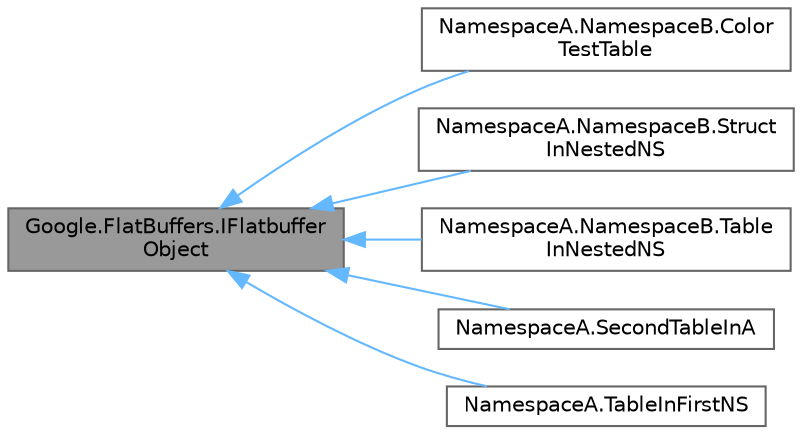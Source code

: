 digraph "Google.FlatBuffers.IFlatbufferObject"
{
 // LATEX_PDF_SIZE
  bgcolor="transparent";
  edge [fontname=Helvetica,fontsize=10,labelfontname=Helvetica,labelfontsize=10];
  node [fontname=Helvetica,fontsize=10,shape=box,height=0.2,width=0.4];
  rankdir="LR";
  Node1 [id="Node000001",label="Google.FlatBuffers.IFlatbuffer\lObject",height=0.2,width=0.4,color="gray40", fillcolor="grey60", style="filled", fontcolor="black",tooltip="This is the base for both structs and tables."];
  Node1 -> Node2 [id="edge6_Node000001_Node000002",dir="back",color="steelblue1",style="solid",tooltip=" "];
  Node2 [id="Node000002",label="NamespaceA.NamespaceB.Color\lTestTable",height=0.2,width=0.4,color="gray40", fillcolor="white", style="filled",URL="$structNamespaceA_1_1NamespaceB_1_1ColorTestTable.html",tooltip=" "];
  Node1 -> Node3 [id="edge7_Node000001_Node000003",dir="back",color="steelblue1",style="solid",tooltip=" "];
  Node3 [id="Node000003",label="NamespaceA.NamespaceB.Struct\lInNestedNS",height=0.2,width=0.4,color="gray40", fillcolor="white", style="filled",URL="$structNamespaceA_1_1NamespaceB_1_1StructInNestedNS.html",tooltip=" "];
  Node1 -> Node4 [id="edge8_Node000001_Node000004",dir="back",color="steelblue1",style="solid",tooltip=" "];
  Node4 [id="Node000004",label="NamespaceA.NamespaceB.Table\lInNestedNS",height=0.2,width=0.4,color="gray40", fillcolor="white", style="filled",URL="$structNamespaceA_1_1NamespaceB_1_1TableInNestedNS.html",tooltip=" "];
  Node1 -> Node5 [id="edge9_Node000001_Node000005",dir="back",color="steelblue1",style="solid",tooltip=" "];
  Node5 [id="Node000005",label="NamespaceA.SecondTableInA",height=0.2,width=0.4,color="gray40", fillcolor="white", style="filled",URL="$structNamespaceA_1_1SecondTableInA.html",tooltip=" "];
  Node1 -> Node6 [id="edge10_Node000001_Node000006",dir="back",color="steelblue1",style="solid",tooltip=" "];
  Node6 [id="Node000006",label="NamespaceA.TableInFirstNS",height=0.2,width=0.4,color="gray40", fillcolor="white", style="filled",URL="$structNamespaceA_1_1TableInFirstNS.html",tooltip=" "];
}

